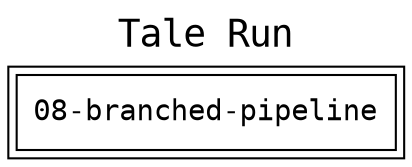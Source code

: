 # Run ID: http://wholetale.org/tale2035/version_1021/run_1119#
digraph wt_run {
rankdir=LR
fontname=Courier; fontsize=18; labelloc=t
label="Tale Run"
node[shape=box style="filled" fillcolor="#FFFFFF" peripheries=2 fontname=Courier]
"http://wholetale.org/tale2035/version_1021/run_1119#" [label="08-branched-pipeline"]
}